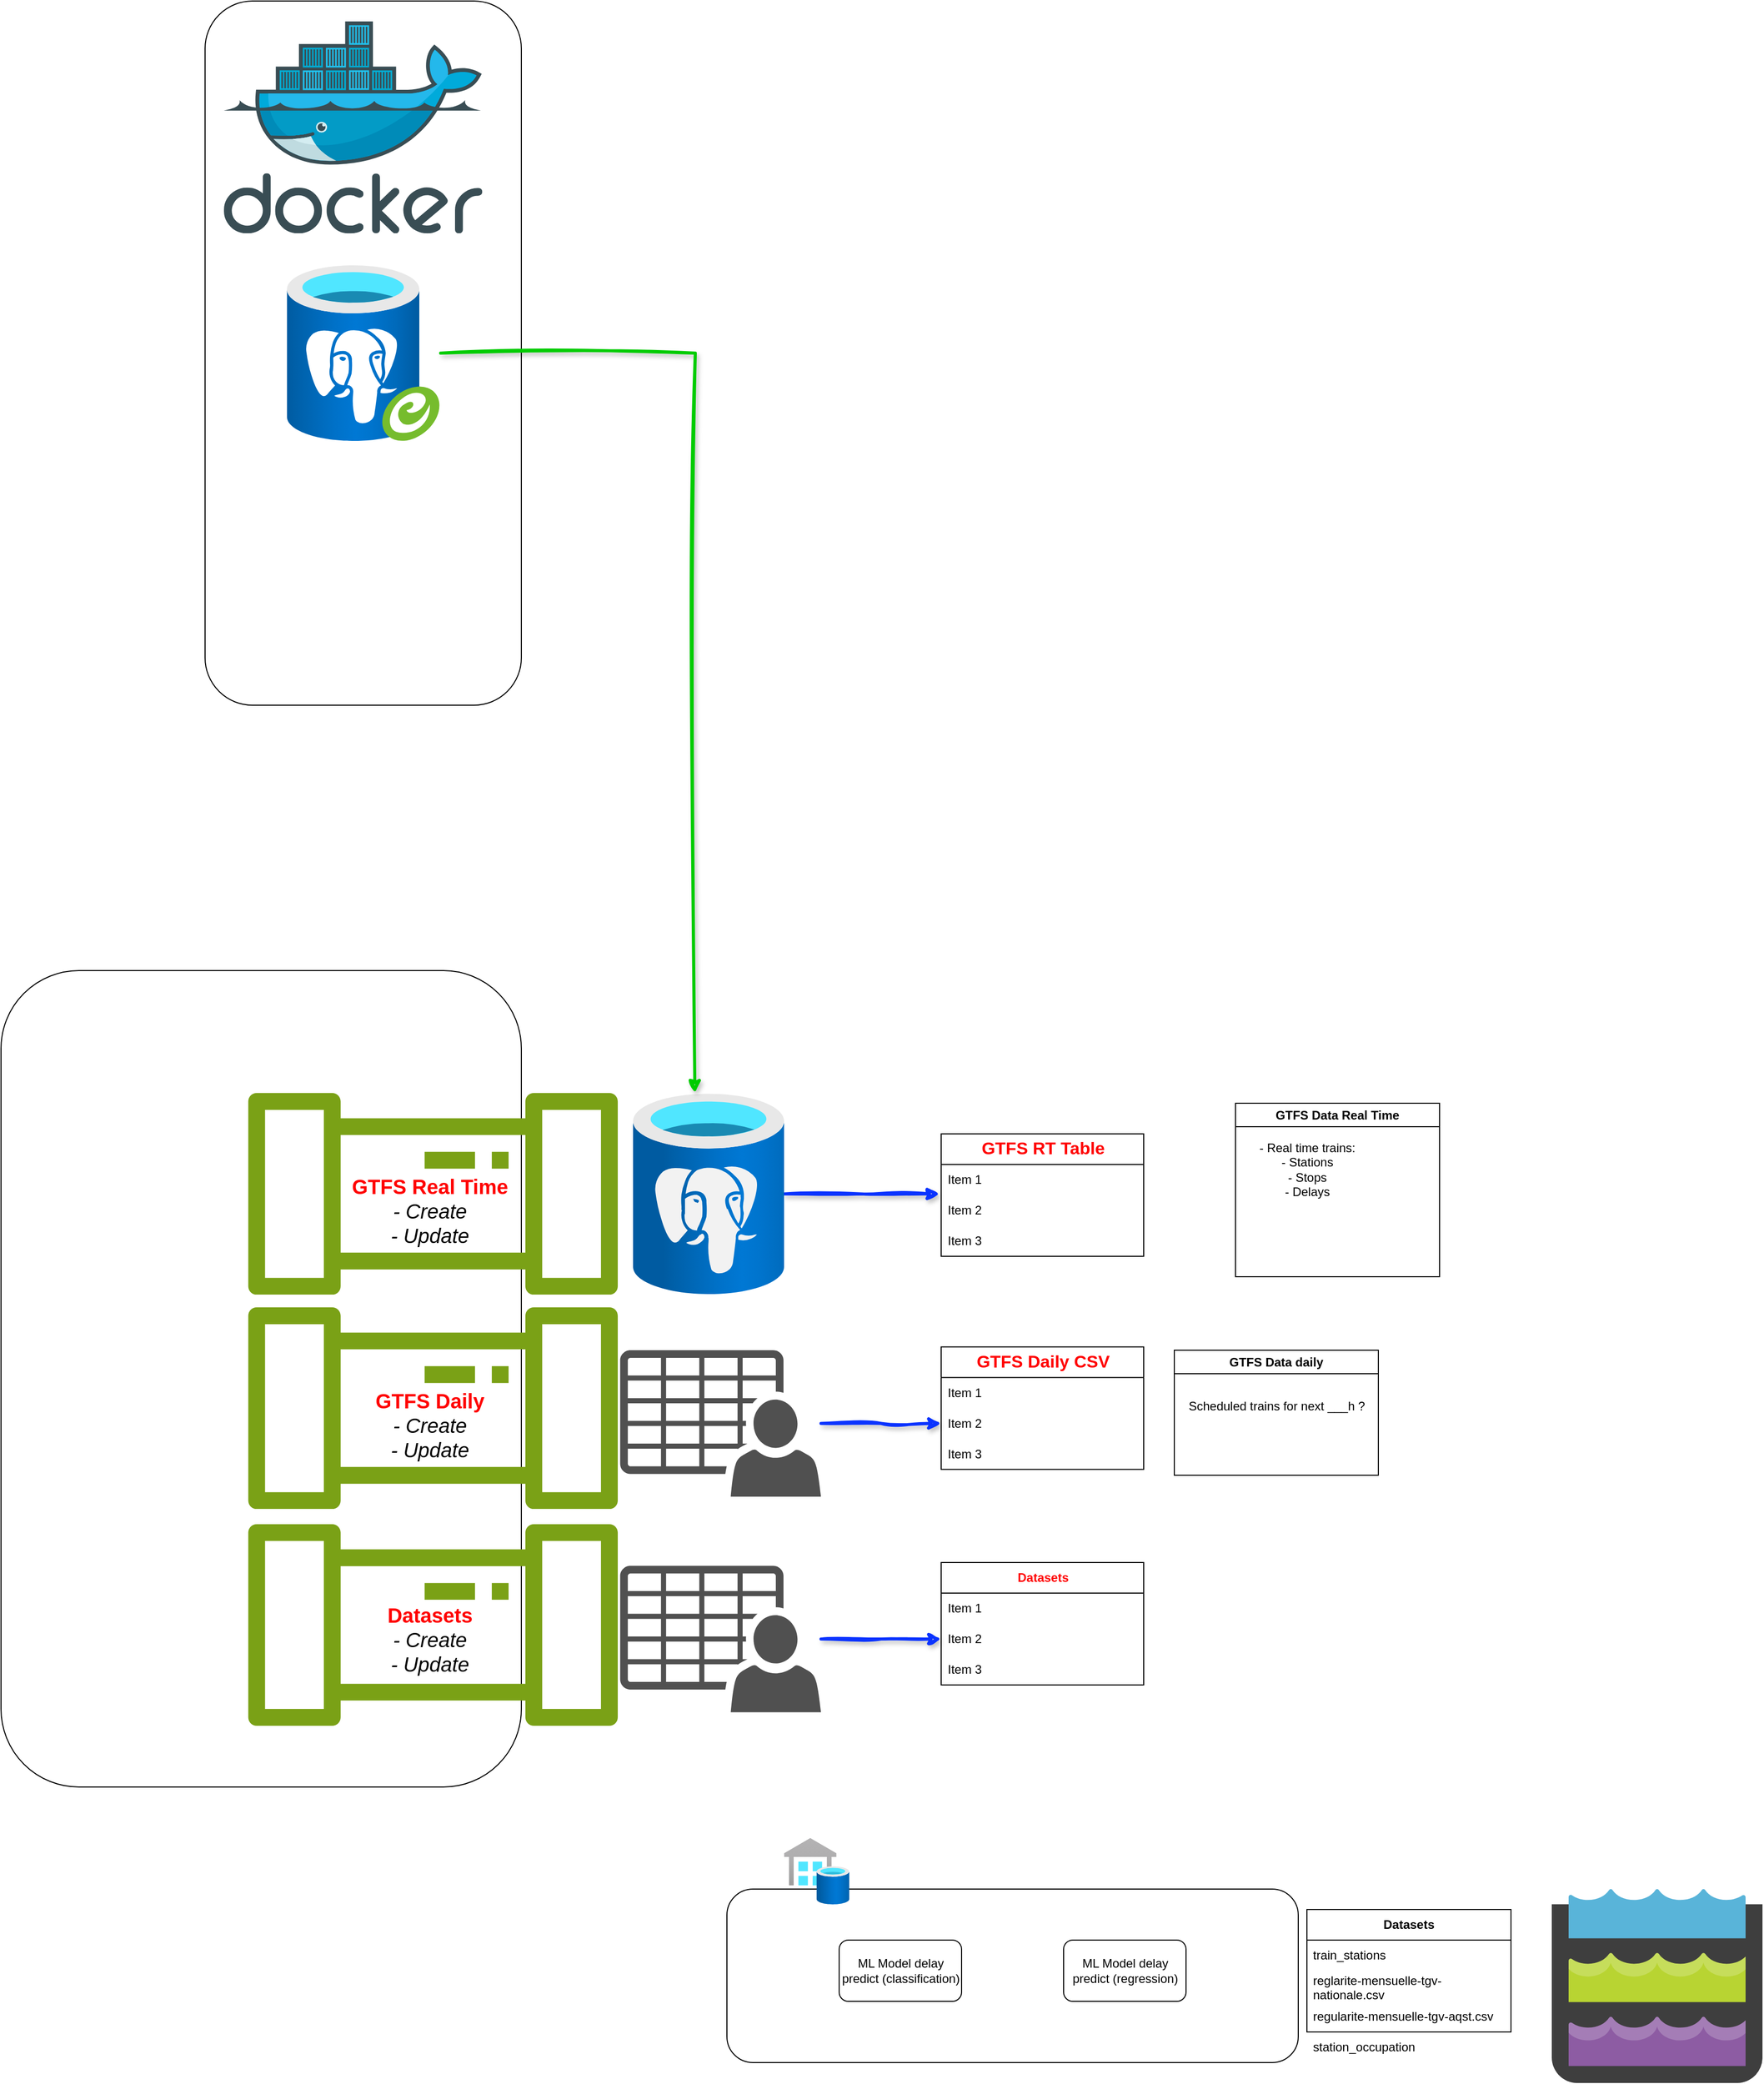 <mxfile version="24.7.6">
  <diagram id="C5RBs43oDa-KdzZeNtuy" name="Page-1">
    <mxGraphModel dx="2326" dy="1973" grid="1" gridSize="10" guides="1" tooltips="1" connect="1" arrows="1" fold="1" page="1" pageScale="1" pageWidth="827" pageHeight="1169" math="0" shadow="0">
      <root>
        <mxCell id="WIyWlLk6GJQsqaUBKTNV-0" />
        <mxCell id="WIyWlLk6GJQsqaUBKTNV-1" parent="WIyWlLk6GJQsqaUBKTNV-0" />
        <mxCell id="vo-f1dlZQaYMj4yJqVJ2-23" value="" style="rounded=1;whiteSpace=wrap;html=1;" vertex="1" parent="WIyWlLk6GJQsqaUBKTNV-1">
          <mxGeometry x="-160" y="-990" width="310" height="690" as="geometry" />
        </mxCell>
        <mxCell id="vo-f1dlZQaYMj4yJqVJ2-4" value="" style="rounded=1;whiteSpace=wrap;html=1;" vertex="1" parent="WIyWlLk6GJQsqaUBKTNV-1">
          <mxGeometry x="-360" y="-40" width="510" height="800" as="geometry" />
        </mxCell>
        <mxCell id="Zsn3IsoFpJ0N-b4485kA-24" value="" style="rounded=1;whiteSpace=wrap;html=1;align=left;" parent="WIyWlLk6GJQsqaUBKTNV-1" vertex="1">
          <mxGeometry x="351.5" y="860" width="560" height="170" as="geometry" />
        </mxCell>
        <mxCell id="Zsn3IsoFpJ0N-b4485kA-4" value="GTFS Data Real Time" style="swimlane;whiteSpace=wrap;html=1;startSize=23;" parent="WIyWlLk6GJQsqaUBKTNV-1" vertex="1">
          <mxGeometry x="850" y="90" width="200" height="170" as="geometry">
            <mxRectangle x="40" y="40" width="160" height="30" as="alternateBounds" />
          </mxGeometry>
        </mxCell>
        <mxCell id="Zsn3IsoFpJ0N-b4485kA-8" value="&lt;div&gt;- Real time trains:&lt;/div&gt;&lt;div&gt;- Stations&lt;/div&gt;&lt;div&gt;- Stops&lt;/div&gt;&lt;div&gt;- Delays&lt;br&gt;&lt;/div&gt;" style="text;html=1;align=center;verticalAlign=middle;resizable=0;points=[];autosize=1;strokeColor=none;fillColor=none;" parent="Zsn3IsoFpJ0N-b4485kA-4" vertex="1">
          <mxGeometry x="10" y="30" width="120" height="70" as="geometry" />
        </mxCell>
        <mxCell id="Zsn3IsoFpJ0N-b4485kA-7" value="&lt;div&gt;GTFS Data daily&lt;/div&gt;" style="swimlane;whiteSpace=wrap;html=1;" parent="WIyWlLk6GJQsqaUBKTNV-1" vertex="1">
          <mxGeometry x="790" y="332.04" width="200" height="122.45" as="geometry" />
        </mxCell>
        <mxCell id="Zsn3IsoFpJ0N-b4485kA-9" value="Scheduled trains for next ___h ?" style="text;html=1;align=center;verticalAlign=middle;resizable=0;points=[];autosize=1;strokeColor=none;fillColor=none;" parent="Zsn3IsoFpJ0N-b4485kA-7" vertex="1">
          <mxGeometry y="40" width="200" height="30" as="geometry" />
        </mxCell>
        <mxCell id="Zsn3IsoFpJ0N-b4485kA-10" value="&lt;div&gt;&lt;b&gt;Datasets&lt;/b&gt;&lt;/div&gt;" style="swimlane;fontStyle=0;childLayout=stackLayout;horizontal=1;startSize=30;horizontalStack=0;resizeParent=1;resizeParentMax=0;resizeLast=0;collapsible=1;marginBottom=0;whiteSpace=wrap;html=1;" parent="WIyWlLk6GJQsqaUBKTNV-1" vertex="1">
          <mxGeometry x="920" y="880" width="200" height="120" as="geometry" />
        </mxCell>
        <mxCell id="Zsn3IsoFpJ0N-b4485kA-11" value="train_stations" style="text;strokeColor=none;fillColor=none;align=left;verticalAlign=middle;spacingLeft=4;spacingRight=4;overflow=hidden;points=[[0,0.5],[1,0.5]];portConstraint=eastwest;rotatable=0;whiteSpace=wrap;html=1;" parent="Zsn3IsoFpJ0N-b4485kA-10" vertex="1">
          <mxGeometry y="30" width="200" height="30" as="geometry" />
        </mxCell>
        <mxCell id="Zsn3IsoFpJ0N-b4485kA-12" value="reglarite-mensuelle-tgv-nationale.csv" style="text;strokeColor=none;fillColor=none;align=left;verticalAlign=middle;spacingLeft=4;spacingRight=4;overflow=hidden;points=[[0,0.5],[1,0.5]];portConstraint=eastwest;rotatable=0;whiteSpace=wrap;html=1;" parent="Zsn3IsoFpJ0N-b4485kA-10" vertex="1">
          <mxGeometry y="60" width="200" height="30" as="geometry" />
        </mxCell>
        <mxCell id="Zsn3IsoFpJ0N-b4485kA-13" value="regularite-mensuelle-tgv-aqst.csv" style="text;strokeColor=none;fillColor=none;align=left;verticalAlign=middle;spacingLeft=4;spacingRight=4;overflow=hidden;points=[[0,0.5],[1,0.5]];portConstraint=eastwest;rotatable=0;whiteSpace=wrap;html=1;" parent="Zsn3IsoFpJ0N-b4485kA-10" vertex="1">
          <mxGeometry y="90" width="200" height="30" as="geometry" />
        </mxCell>
        <mxCell id="Zsn3IsoFpJ0N-b4485kA-15" value="" style="image;sketch=0;aspect=fixed;html=1;points=[];align=center;fontSize=12;image=img/lib/mscae/Data_Lake_Storage.svg;" parent="WIyWlLk6GJQsqaUBKTNV-1" vertex="1">
          <mxGeometry x="1160" y="860" width="206.52" height="190" as="geometry" />
        </mxCell>
        <mxCell id="Zsn3IsoFpJ0N-b4485kA-17" value="" style="image;aspect=fixed;html=1;points=[];align=center;fontSize=12;image=img/lib/azure2/integration/SQL_Data_Warehouses.svg;" parent="WIyWlLk6GJQsqaUBKTNV-1" vertex="1">
          <mxGeometry x="407.5" y="810" width="64" height="65" as="geometry" />
        </mxCell>
        <mxCell id="Zsn3IsoFpJ0N-b4485kA-21" value="ML Model delay predict (classification)" style="rounded=1;whiteSpace=wrap;html=1;" parent="WIyWlLk6GJQsqaUBKTNV-1" vertex="1">
          <mxGeometry x="461.5" y="910" width="120" height="60" as="geometry" />
        </mxCell>
        <mxCell id="Zsn3IsoFpJ0N-b4485kA-22" value="ML Model delay predict (regression)" style="rounded=1;whiteSpace=wrap;html=1;" parent="WIyWlLk6GJQsqaUBKTNV-1" vertex="1">
          <mxGeometry x="681.5" y="910" width="120" height="60" as="geometry" />
        </mxCell>
        <mxCell id="vo-f1dlZQaYMj4yJqVJ2-0" value="" style="sketch=0;outlineConnect=0;fontColor=#232F3E;gradientColor=none;fillColor=#7AA116;strokeColor=none;dashed=0;verticalLabelPosition=bottom;verticalAlign=top;align=center;html=1;fontSize=12;fontStyle=0;aspect=fixed;pointerEvents=1;shape=mxgraph.aws4.iot_analytics_pipeline;" vertex="1" parent="WIyWlLk6GJQsqaUBKTNV-1">
          <mxGeometry x="-120.0" y="80.0" width="366.86" height="197.55" as="geometry" />
        </mxCell>
        <mxCell id="vo-f1dlZQaYMj4yJqVJ2-3" value="" style="shape=image;verticalLabelPosition=bottom;labelBackgroundColor=default;verticalAlign=top;aspect=fixed;imageAspect=0;image=https://mintlify.s3-us-west-1.amazonaws.com/mage/logo/light.svg;" vertex="1" parent="WIyWlLk6GJQsqaUBKTNV-1">
          <mxGeometry x="-330" y="-20" width="463" height="122.6" as="geometry" />
        </mxCell>
        <mxCell id="vo-f1dlZQaYMj4yJqVJ2-12" style="edgeStyle=orthogonalEdgeStyle;rounded=0;orthogonalLoop=1;jettySize=auto;html=1;strokeColor=#0A33FF;sketch=1;curveFitting=1;jiggle=2;shadow=1;strokeWidth=3;" edge="1" parent="WIyWlLk6GJQsqaUBKTNV-1" source="vo-f1dlZQaYMj4yJqVJ2-5">
          <mxGeometry relative="1" as="geometry">
            <mxPoint x="560" y="178.885" as="targetPoint" />
          </mxGeometry>
        </mxCell>
        <mxCell id="vo-f1dlZQaYMj4yJqVJ2-5" value="" style="image;aspect=fixed;html=1;points=[];align=center;fontSize=12;image=img/lib/azure2/databases/Azure_Database_PostgreSQL_Server.svg;" vertex="1" parent="WIyWlLk6GJQsqaUBKTNV-1">
          <mxGeometry x="259.5" y="80.22" width="148" height="197.33" as="geometry" />
        </mxCell>
        <mxCell id="vo-f1dlZQaYMj4yJqVJ2-6" value="&lt;div style=&quot;font-size: 20px;&quot;&gt;&lt;font style=&quot;font-size: 20px;&quot; color=&quot;#ff0000&quot;&gt;&lt;b&gt;GTFS Real Time&lt;/b&gt;&lt;/font&gt;&lt;font style=&quot;font-size: 20px;&quot;&gt;&lt;br&gt;&lt;/font&gt;&lt;/div&gt;&lt;div style=&quot;font-size: 20px;&quot;&gt;&lt;font style=&quot;font-size: 20px;&quot;&gt;&lt;i&gt;- Create&lt;/i&gt;&lt;/font&gt;&lt;/div&gt;&lt;div style=&quot;font-size: 20px;&quot;&gt;&lt;font style=&quot;font-size: 20px;&quot;&gt;&lt;font style=&quot;font-size: 20px;&quot;&gt;&lt;i&gt;- Update&lt;/i&gt;&lt;/font&gt;&lt;font style=&quot;font-size: 20px;&quot;&gt;&lt;br&gt;&lt;/font&gt;&lt;/font&gt;&lt;/div&gt;" style="text;html=1;align=center;verticalAlign=middle;resizable=0;points=[];autosize=1;strokeColor=none;fillColor=none;" vertex="1" parent="WIyWlLk6GJQsqaUBKTNV-1">
          <mxGeometry x="-30" y="150" width="180" height="90" as="geometry" />
        </mxCell>
        <mxCell id="vo-f1dlZQaYMj4yJqVJ2-7" value="&lt;font style=&quot;font-size: 17px;&quot; color=&quot;#ff0000&quot;&gt;&lt;br&gt;&lt;/font&gt;" style="text;html=1;align=center;verticalAlign=middle;resizable=0;points=[];autosize=1;strokeColor=none;fillColor=none;" vertex="1" parent="WIyWlLk6GJQsqaUBKTNV-1">
          <mxGeometry x="326.86" y="277.55" width="20" height="30" as="geometry" />
        </mxCell>
        <mxCell id="vo-f1dlZQaYMj4yJqVJ2-8" value="&lt;font style=&quot;font-size: 17px;&quot; color=&quot;#ff0000&quot;&gt;&lt;b&gt;GTFS RT Table&lt;/b&gt;&lt;/font&gt;" style="swimlane;fontStyle=0;childLayout=stackLayout;horizontal=1;startSize=30;horizontalStack=0;resizeParent=1;resizeParentMax=0;resizeLast=0;collapsible=1;marginBottom=0;whiteSpace=wrap;html=1;" vertex="1" parent="WIyWlLk6GJQsqaUBKTNV-1">
          <mxGeometry x="561.5" y="120" width="198.5" height="120" as="geometry" />
        </mxCell>
        <mxCell id="vo-f1dlZQaYMj4yJqVJ2-9" value="Item 1" style="text;strokeColor=none;fillColor=none;align=left;verticalAlign=middle;spacingLeft=4;spacingRight=4;overflow=hidden;points=[[0,0.5],[1,0.5]];portConstraint=eastwest;rotatable=0;whiteSpace=wrap;html=1;" vertex="1" parent="vo-f1dlZQaYMj4yJqVJ2-8">
          <mxGeometry y="30" width="198.5" height="30" as="geometry" />
        </mxCell>
        <mxCell id="vo-f1dlZQaYMj4yJqVJ2-10" value="Item 2" style="text;strokeColor=none;fillColor=none;align=left;verticalAlign=middle;spacingLeft=4;spacingRight=4;overflow=hidden;points=[[0,0.5],[1,0.5]];portConstraint=eastwest;rotatable=0;whiteSpace=wrap;html=1;" vertex="1" parent="vo-f1dlZQaYMj4yJqVJ2-8">
          <mxGeometry y="60" width="198.5" height="30" as="geometry" />
        </mxCell>
        <mxCell id="vo-f1dlZQaYMj4yJqVJ2-11" value="Item 3" style="text;strokeColor=none;fillColor=none;align=left;verticalAlign=middle;spacingLeft=4;spacingRight=4;overflow=hidden;points=[[0,0.5],[1,0.5]];portConstraint=eastwest;rotatable=0;whiteSpace=wrap;html=1;" vertex="1" parent="vo-f1dlZQaYMj4yJqVJ2-8">
          <mxGeometry y="90" width="198.5" height="30" as="geometry" />
        </mxCell>
        <mxCell id="vo-f1dlZQaYMj4yJqVJ2-13" value="" style="sketch=0;outlineConnect=0;fontColor=#232F3E;gradientColor=none;fillColor=#7AA116;strokeColor=none;dashed=0;verticalLabelPosition=bottom;verticalAlign=top;align=center;html=1;fontSize=12;fontStyle=0;aspect=fixed;pointerEvents=1;shape=mxgraph.aws4.iot_analytics_pipeline;" vertex="1" parent="WIyWlLk6GJQsqaUBKTNV-1">
          <mxGeometry x="-120.0" y="290" width="366.86" height="197.55" as="geometry" />
        </mxCell>
        <mxCell id="vo-f1dlZQaYMj4yJqVJ2-14" value="&lt;div style=&quot;font-size: 20px;&quot;&gt;&lt;font style=&quot;font-size: 20px;&quot; color=&quot;#ff0000&quot;&gt;&lt;b&gt;GTFS Daily&lt;/b&gt;&lt;/font&gt;&lt;font style=&quot;font-size: 20px;&quot;&gt;&lt;br&gt;&lt;/font&gt;&lt;/div&gt;&lt;div style=&quot;font-size: 20px;&quot;&gt;&lt;font style=&quot;font-size: 20px;&quot;&gt;&lt;i&gt;- Create&lt;/i&gt;&lt;/font&gt;&lt;/div&gt;&lt;div style=&quot;font-size: 20px;&quot;&gt;&lt;font style=&quot;font-size: 20px;&quot;&gt;&lt;font style=&quot;font-size: 20px;&quot;&gt;&lt;i&gt;- Update&lt;/i&gt;&lt;/font&gt;&lt;font style=&quot;font-size: 20px;&quot;&gt;&lt;br&gt;&lt;/font&gt;&lt;/font&gt;&lt;/div&gt;" style="text;html=1;align=center;verticalAlign=middle;resizable=0;points=[];autosize=1;strokeColor=none;fillColor=none;" vertex="1" parent="WIyWlLk6GJQsqaUBKTNV-1">
          <mxGeometry x="-5" y="360" width="130" height="90" as="geometry" />
        </mxCell>
        <mxCell id="vo-f1dlZQaYMj4yJqVJ2-16" value="&lt;font style=&quot;font-size: 17px;&quot; color=&quot;#ff0000&quot;&gt;&lt;b&gt;GTFS Daily CSV&lt;br&gt;&lt;/b&gt;&lt;/font&gt;" style="swimlane;fontStyle=0;childLayout=stackLayout;horizontal=1;startSize=30;horizontalStack=0;resizeParent=1;resizeParentMax=0;resizeLast=0;collapsible=1;marginBottom=0;whiteSpace=wrap;html=1;" vertex="1" parent="WIyWlLk6GJQsqaUBKTNV-1">
          <mxGeometry x="561.5" y="328.77" width="198.5" height="120" as="geometry" />
        </mxCell>
        <mxCell id="vo-f1dlZQaYMj4yJqVJ2-17" value="Item 1" style="text;strokeColor=none;fillColor=none;align=left;verticalAlign=middle;spacingLeft=4;spacingRight=4;overflow=hidden;points=[[0,0.5],[1,0.5]];portConstraint=eastwest;rotatable=0;whiteSpace=wrap;html=1;" vertex="1" parent="vo-f1dlZQaYMj4yJqVJ2-16">
          <mxGeometry y="30" width="198.5" height="30" as="geometry" />
        </mxCell>
        <mxCell id="vo-f1dlZQaYMj4yJqVJ2-18" value="Item 2" style="text;strokeColor=none;fillColor=none;align=left;verticalAlign=middle;spacingLeft=4;spacingRight=4;overflow=hidden;points=[[0,0.5],[1,0.5]];portConstraint=eastwest;rotatable=0;whiteSpace=wrap;html=1;" vertex="1" parent="vo-f1dlZQaYMj4yJqVJ2-16">
          <mxGeometry y="60" width="198.5" height="30" as="geometry" />
        </mxCell>
        <mxCell id="vo-f1dlZQaYMj4yJqVJ2-19" value="Item 3" style="text;strokeColor=none;fillColor=none;align=left;verticalAlign=middle;spacingLeft=4;spacingRight=4;overflow=hidden;points=[[0,0.5],[1,0.5]];portConstraint=eastwest;rotatable=0;whiteSpace=wrap;html=1;" vertex="1" parent="vo-f1dlZQaYMj4yJqVJ2-16">
          <mxGeometry y="90" width="198.5" height="30" as="geometry" />
        </mxCell>
        <mxCell id="vo-f1dlZQaYMj4yJqVJ2-21" style="edgeStyle=orthogonalEdgeStyle;rounded=0;orthogonalLoop=1;jettySize=auto;html=1;entryX=0;entryY=0.5;entryDx=0;entryDy=0;sketch=1;curveFitting=1;jiggle=2;strokeColor=#0A33FF;flowAnimation=0;shadow=1;strokeWidth=3;" edge="1" parent="WIyWlLk6GJQsqaUBKTNV-1" source="vo-f1dlZQaYMj4yJqVJ2-20" target="vo-f1dlZQaYMj4yJqVJ2-18">
          <mxGeometry relative="1" as="geometry" />
        </mxCell>
        <mxCell id="vo-f1dlZQaYMj4yJqVJ2-20" value="" style="sketch=0;pointerEvents=1;shadow=0;dashed=0;html=1;strokeColor=none;fillColor=#505050;labelPosition=center;verticalLabelPosition=bottom;verticalAlign=top;outlineConnect=0;align=center;shape=mxgraph.office.users.csv_file;" vertex="1" parent="WIyWlLk6GJQsqaUBKTNV-1">
          <mxGeometry x="246.86" y="332.04" width="196.83" height="143.45" as="geometry" />
        </mxCell>
        <mxCell id="vo-f1dlZQaYMj4yJqVJ2-22" value="" style="image;sketch=0;aspect=fixed;html=1;points=[];align=center;fontSize=12;image=img/lib/mscae/Docker.svg;" vertex="1" parent="WIyWlLk6GJQsqaUBKTNV-1">
          <mxGeometry x="-141.65" y="-970" width="253.41" height="207.8" as="geometry" />
        </mxCell>
        <mxCell id="vo-f1dlZQaYMj4yJqVJ2-25" style="edgeStyle=orthogonalEdgeStyle;rounded=0;orthogonalLoop=1;jettySize=auto;html=1;strokeColor=#00CC00;sketch=1;curveFitting=1;jiggle=2;shadow=1;strokeWidth=3;" edge="1" parent="WIyWlLk6GJQsqaUBKTNV-1" source="vo-f1dlZQaYMj4yJqVJ2-24">
          <mxGeometry relative="1" as="geometry">
            <mxPoint x="320" y="80" as="targetPoint" />
          </mxGeometry>
        </mxCell>
        <mxCell id="vo-f1dlZQaYMj4yJqVJ2-24" value="" style="image;aspect=fixed;html=1;points=[];align=center;fontSize=12;image=img/lib/azure2/databases/Azure_Database_PostgreSQL_Server_Group.svg;" vertex="1" parent="WIyWlLk6GJQsqaUBKTNV-1">
          <mxGeometry x="-80.88" y="-731" width="151.76" height="172" as="geometry" />
        </mxCell>
        <mxCell id="vo-f1dlZQaYMj4yJqVJ2-27" value="" style="sketch=0;outlineConnect=0;fontColor=#232F3E;gradientColor=none;fillColor=#7AA116;strokeColor=none;dashed=0;verticalLabelPosition=bottom;verticalAlign=top;align=center;html=1;fontSize=12;fontStyle=0;aspect=fixed;pointerEvents=1;shape=mxgraph.aws4.iot_analytics_pipeline;" vertex="1" parent="WIyWlLk6GJQsqaUBKTNV-1">
          <mxGeometry x="-120.0" y="502.45" width="366.86" height="197.55" as="geometry" />
        </mxCell>
        <mxCell id="vo-f1dlZQaYMj4yJqVJ2-29" value="&lt;font size=&quot;1&quot; color=&quot;#ff0000&quot;&gt;&lt;b style=&quot;font-size: 20px;&quot;&gt;Datasets&lt;/b&gt;&lt;/font&gt;&lt;div style=&quot;font-size: 20px;&quot;&gt;&lt;font style=&quot;font-size: 20px;&quot;&gt;&lt;i&gt;- Create&lt;/i&gt;&lt;/font&gt;&lt;/div&gt;&lt;div style=&quot;font-size: 20px;&quot;&gt;&lt;font style=&quot;font-size: 20px;&quot;&gt;&lt;font style=&quot;font-size: 20px;&quot;&gt;&lt;i&gt;- Update&lt;/i&gt;&lt;/font&gt;&lt;font style=&quot;font-size: 20px;&quot;&gt;&lt;br&gt;&lt;/font&gt;&lt;/font&gt;&lt;/div&gt;" style="text;html=1;align=center;verticalAlign=middle;resizable=0;points=[];autosize=1;strokeColor=none;fillColor=none;" vertex="1" parent="WIyWlLk6GJQsqaUBKTNV-1">
          <mxGeometry x="5" y="570" width="110" height="90" as="geometry" />
        </mxCell>
        <mxCell id="vo-f1dlZQaYMj4yJqVJ2-30" value="&lt;font color=&quot;#ff0000&quot;&gt;&lt;b&gt;Datasets&lt;/b&gt;&lt;/font&gt;" style="swimlane;fontStyle=0;childLayout=stackLayout;horizontal=1;startSize=30;horizontalStack=0;resizeParent=1;resizeParentMax=0;resizeLast=0;collapsible=1;marginBottom=0;whiteSpace=wrap;html=1;" vertex="1" parent="WIyWlLk6GJQsqaUBKTNV-1">
          <mxGeometry x="561.5" y="540" width="198.5" height="120" as="geometry" />
        </mxCell>
        <mxCell id="vo-f1dlZQaYMj4yJqVJ2-31" value="Item 1" style="text;strokeColor=none;fillColor=none;align=left;verticalAlign=middle;spacingLeft=4;spacingRight=4;overflow=hidden;points=[[0,0.5],[1,0.5]];portConstraint=eastwest;rotatable=0;whiteSpace=wrap;html=1;" vertex="1" parent="vo-f1dlZQaYMj4yJqVJ2-30">
          <mxGeometry y="30" width="198.5" height="30" as="geometry" />
        </mxCell>
        <mxCell id="vo-f1dlZQaYMj4yJqVJ2-32" value="Item 2" style="text;strokeColor=none;fillColor=none;align=left;verticalAlign=middle;spacingLeft=4;spacingRight=4;overflow=hidden;points=[[0,0.5],[1,0.5]];portConstraint=eastwest;rotatable=0;whiteSpace=wrap;html=1;" vertex="1" parent="vo-f1dlZQaYMj4yJqVJ2-30">
          <mxGeometry y="60" width="198.5" height="30" as="geometry" />
        </mxCell>
        <mxCell id="vo-f1dlZQaYMj4yJqVJ2-33" value="Item 3" style="text;strokeColor=none;fillColor=none;align=left;verticalAlign=middle;spacingLeft=4;spacingRight=4;overflow=hidden;points=[[0,0.5],[1,0.5]];portConstraint=eastwest;rotatable=0;whiteSpace=wrap;html=1;" vertex="1" parent="vo-f1dlZQaYMj4yJqVJ2-30">
          <mxGeometry y="90" width="198.5" height="30" as="geometry" />
        </mxCell>
        <mxCell id="vo-f1dlZQaYMj4yJqVJ2-34" style="edgeStyle=orthogonalEdgeStyle;rounded=0;orthogonalLoop=1;jettySize=auto;html=1;entryX=0;entryY=0.5;entryDx=0;entryDy=0;sketch=1;curveFitting=1;jiggle=2;strokeColor=#0A33FF;flowAnimation=0;shadow=1;strokeWidth=3;" edge="1" parent="WIyWlLk6GJQsqaUBKTNV-1" source="vo-f1dlZQaYMj4yJqVJ2-35" target="vo-f1dlZQaYMj4yJqVJ2-32">
          <mxGeometry relative="1" as="geometry" />
        </mxCell>
        <mxCell id="vo-f1dlZQaYMj4yJqVJ2-35" value="" style="sketch=0;pointerEvents=1;shadow=0;dashed=0;html=1;strokeColor=none;fillColor=#505050;labelPosition=center;verticalLabelPosition=bottom;verticalAlign=top;outlineConnect=0;align=center;shape=mxgraph.office.users.csv_file;" vertex="1" parent="WIyWlLk6GJQsqaUBKTNV-1">
          <mxGeometry x="246.86" y="543.27" width="196.83" height="143.45" as="geometry" />
        </mxCell>
        <mxCell id="vo-f1dlZQaYMj4yJqVJ2-37" value="station_occupation" style="text;strokeColor=none;fillColor=none;align=left;verticalAlign=middle;spacingLeft=4;spacingRight=4;overflow=hidden;points=[[0,0.5],[1,0.5]];portConstraint=eastwest;rotatable=0;whiteSpace=wrap;html=1;" vertex="1" parent="WIyWlLk6GJQsqaUBKTNV-1">
          <mxGeometry x="920" y="1000" width="200" height="30" as="geometry" />
        </mxCell>
      </root>
    </mxGraphModel>
  </diagram>
</mxfile>
